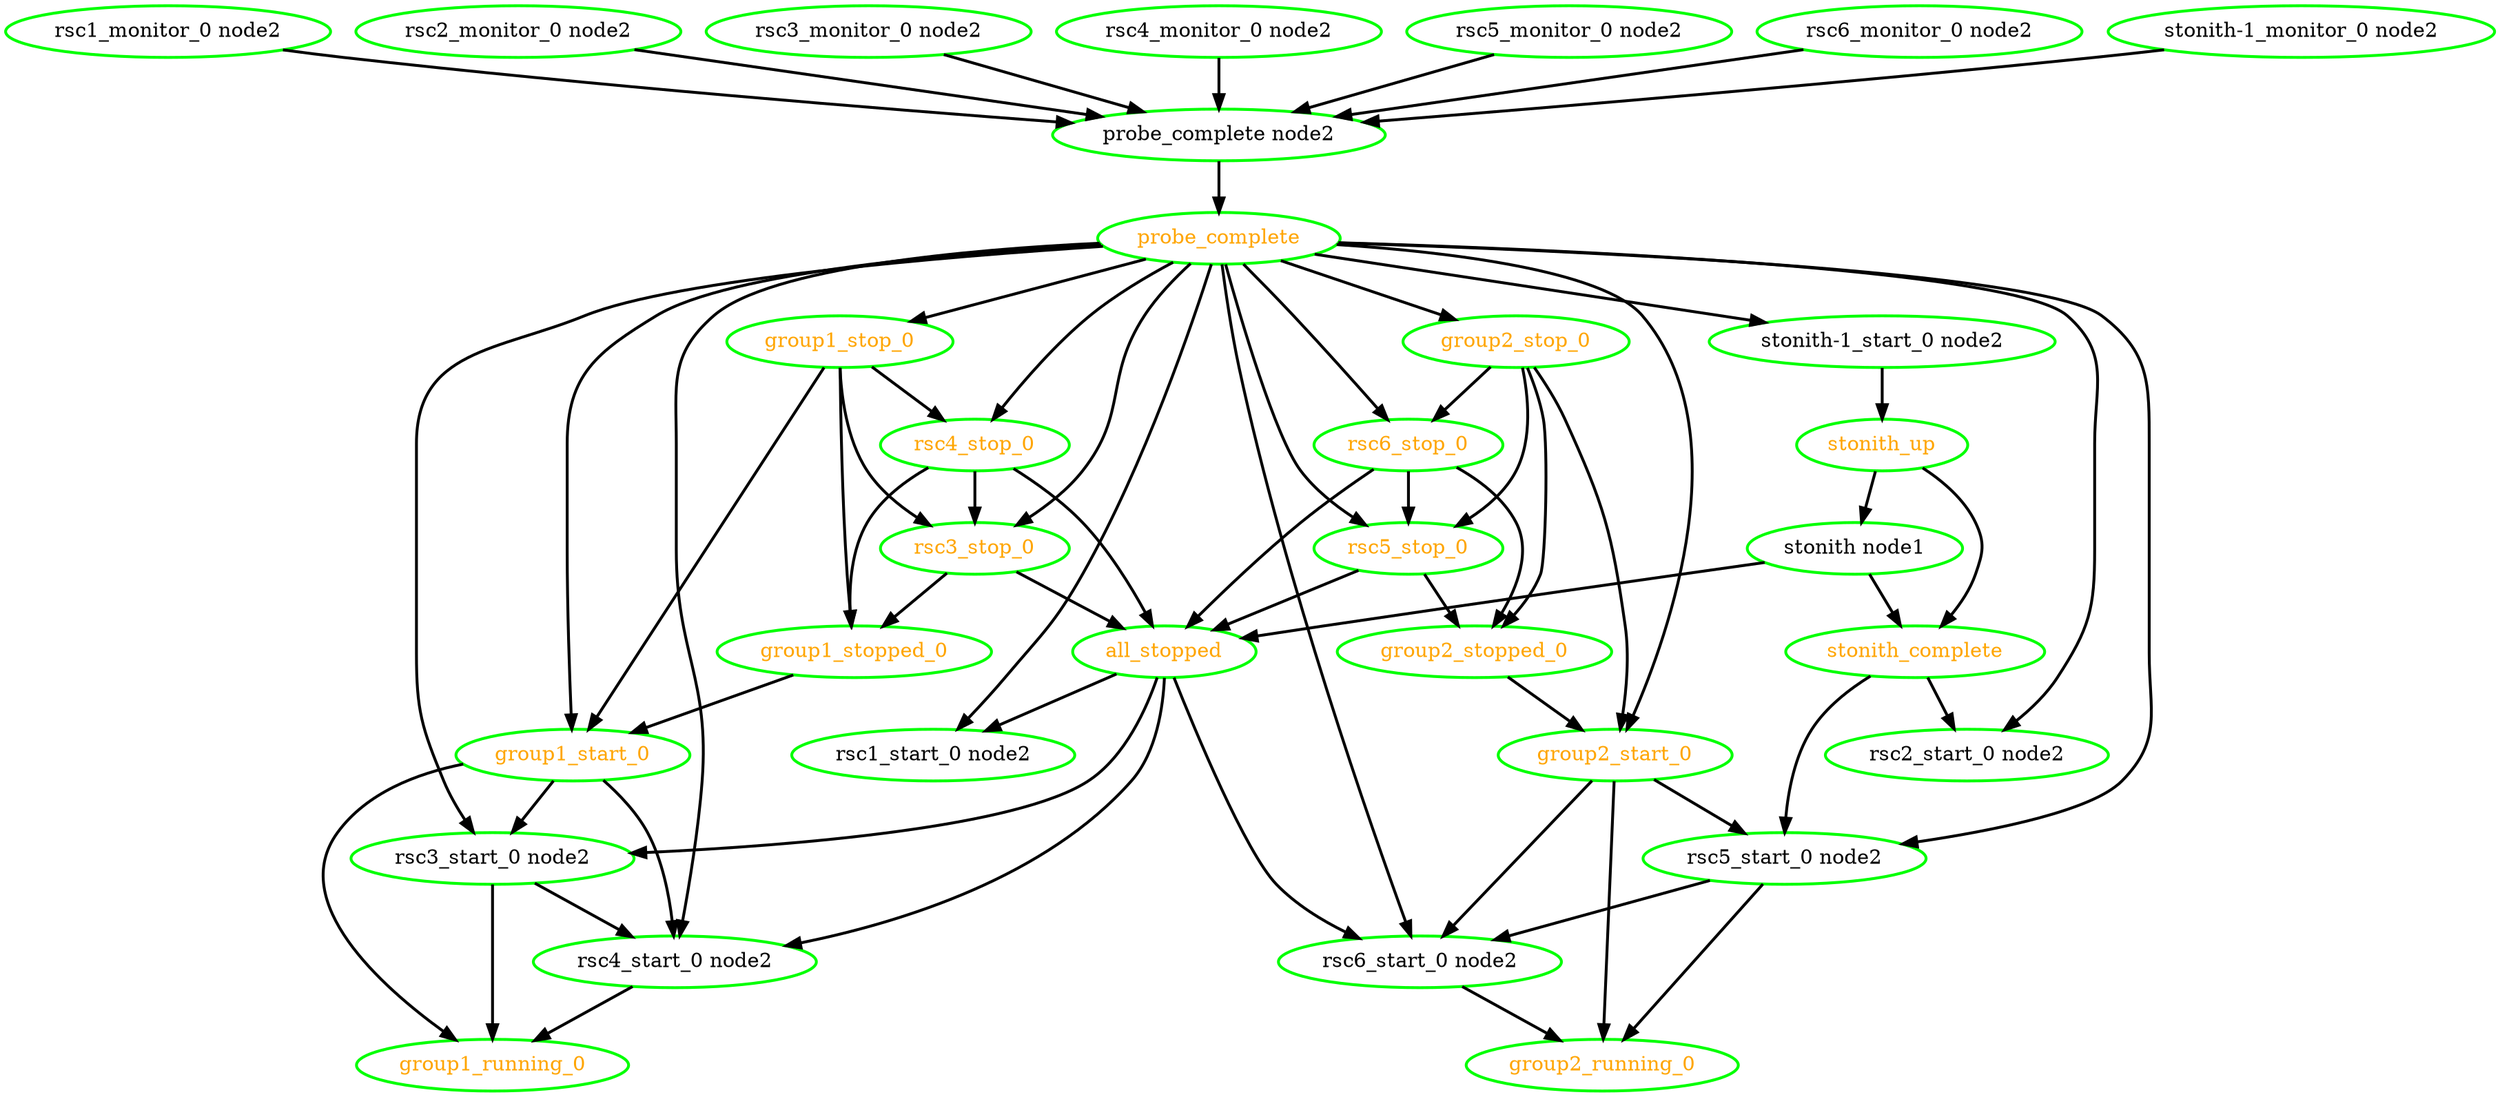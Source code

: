  digraph "g" {
"all_stopped" -> "rsc1_start_0 node2" [ style = bold]
"all_stopped" -> "rsc3_start_0 node2" [ style = bold]
"all_stopped" -> "rsc4_start_0 node2" [ style = bold]
"all_stopped" -> "rsc6_start_0 node2" [ style = bold]
"all_stopped" [ style=bold color="green" fontcolor="orange"  ]
"group1_running_0" [ style=bold color="green" fontcolor="orange" ]
"group1_start_0" -> "group1_running_0" [ style = bold]
"group1_start_0" -> "rsc3_start_0 node2" [ style = bold]
"group1_start_0" -> "rsc4_start_0 node2" [ style = bold]
"group1_start_0" [ style=bold color="green" fontcolor="orange" ]
"group1_stop_0" -> "group1_start_0" [ style = bold]
"group1_stop_0" -> "group1_stopped_0" [ style = bold]
"group1_stop_0" -> "rsc3_stop_0" [ style = bold]
"group1_stop_0" -> "rsc4_stop_0" [ style = bold]
"group1_stop_0" [ style=bold color="green" fontcolor="orange"  ]
"group1_stopped_0" -> "group1_start_0" [ style = bold]
"group1_stopped_0" [ style=bold color="green" fontcolor="orange"  ]
"group2_running_0" [ style=bold color="green" fontcolor="orange" ]
"group2_start_0" -> "group2_running_0" [ style = bold]
"group2_start_0" -> "rsc5_start_0 node2" [ style = bold]
"group2_start_0" -> "rsc6_start_0 node2" [ style = bold]
"group2_start_0" [ style=bold color="green" fontcolor="orange" ]
"group2_stop_0" -> "group2_start_0" [ style = bold]
"group2_stop_0" -> "group2_stopped_0" [ style = bold]
"group2_stop_0" -> "rsc5_stop_0" [ style = bold]
"group2_stop_0" -> "rsc6_stop_0" [ style = bold]
"group2_stop_0" [ style=bold color="green" fontcolor="orange"  ]
"group2_stopped_0" -> "group2_start_0" [ style = bold]
"group2_stopped_0" [ style=bold color="green" fontcolor="orange"  ]
"probe_complete node2" -> "probe_complete" [ style = bold]
"probe_complete node2" [ style=bold color="green" fontcolor="black" ]
"probe_complete" -> "group1_start_0" [ style = bold]
"probe_complete" -> "group1_stop_0" [ style = bold]
"probe_complete" -> "group2_start_0" [ style = bold]
"probe_complete" -> "group2_stop_0" [ style = bold]
"probe_complete" -> "rsc1_start_0 node2" [ style = bold]
"probe_complete" -> "rsc2_start_0 node2" [ style = bold]
"probe_complete" -> "rsc3_start_0 node2" [ style = bold]
"probe_complete" -> "rsc3_stop_0" [ style = bold]
"probe_complete" -> "rsc4_start_0 node2" [ style = bold]
"probe_complete" -> "rsc4_stop_0" [ style = bold]
"probe_complete" -> "rsc5_start_0 node2" [ style = bold]
"probe_complete" -> "rsc5_stop_0" [ style = bold]
"probe_complete" -> "rsc6_start_0 node2" [ style = bold]
"probe_complete" -> "rsc6_stop_0" [ style = bold]
"probe_complete" -> "stonith-1_start_0 node2" [ style = bold]
"probe_complete" [ style=bold color="green" fontcolor="orange" ]
"rsc1_monitor_0 node2" -> "probe_complete node2" [ style = bold]
"rsc1_monitor_0 node2" [ style=bold color="green" fontcolor="black" ]
"rsc1_start_0 node2" [ style=bold color="green" fontcolor="black" ]
"rsc2_monitor_0 node2" -> "probe_complete node2" [ style = bold]
"rsc2_monitor_0 node2" [ style=bold color="green" fontcolor="black" ]
"rsc2_start_0 node2" [ style=bold color="green" fontcolor="black" ]
"rsc3_monitor_0 node2" -> "probe_complete node2" [ style = bold]
"rsc3_monitor_0 node2" [ style=bold color="green" fontcolor="black" ]
"rsc3_start_0 node2" -> "group1_running_0" [ style = bold]
"rsc3_start_0 node2" -> "rsc4_start_0 node2" [ style = bold]
"rsc3_start_0 node2" [ style=bold color="green" fontcolor="black" ]
"rsc3_stop_0" -> "all_stopped" [ style = bold]
"rsc3_stop_0" -> "group1_stopped_0" [ style = bold]
"rsc3_stop_0" [ style=bold color="green" fontcolor="orange"  ]
"rsc4_monitor_0 node2" -> "probe_complete node2" [ style = bold]
"rsc4_monitor_0 node2" [ style=bold color="green" fontcolor="black" ]
"rsc4_start_0 node2" -> "group1_running_0" [ style = bold]
"rsc4_start_0 node2" [ style=bold color="green" fontcolor="black" ]
"rsc4_stop_0" -> "all_stopped" [ style = bold]
"rsc4_stop_0" -> "group1_stopped_0" [ style = bold]
"rsc4_stop_0" -> "rsc3_stop_0" [ style = bold]
"rsc4_stop_0" [ style=bold color="green" fontcolor="orange"  ]
"rsc5_monitor_0 node2" -> "probe_complete node2" [ style = bold]
"rsc5_monitor_0 node2" [ style=bold color="green" fontcolor="black" ]
"rsc5_start_0 node2" -> "group2_running_0" [ style = bold]
"rsc5_start_0 node2" -> "rsc6_start_0 node2" [ style = bold]
"rsc5_start_0 node2" [ style=bold color="green" fontcolor="black" ]
"rsc5_stop_0" -> "all_stopped" [ style = bold]
"rsc5_stop_0" -> "group2_stopped_0" [ style = bold]
"rsc5_stop_0" [ style=bold color="green" fontcolor="orange"  ]
"rsc6_monitor_0 node2" -> "probe_complete node2" [ style = bold]
"rsc6_monitor_0 node2" [ style=bold color="green" fontcolor="black" ]
"rsc6_start_0 node2" -> "group2_running_0" [ style = bold]
"rsc6_start_0 node2" [ style=bold color="green" fontcolor="black" ]
"rsc6_stop_0" -> "all_stopped" [ style = bold]
"rsc6_stop_0" -> "group2_stopped_0" [ style = bold]
"rsc6_stop_0" -> "rsc5_stop_0" [ style = bold]
"rsc6_stop_0" [ style=bold color="green" fontcolor="orange"  ]
"stonith node1" -> "all_stopped" [ style = bold]
"stonith node1" -> "stonith_complete" [ style = bold]
"stonith node1" [ style=bold color="green" fontcolor="black" ]
"stonith-1_monitor_0 node2" -> "probe_complete node2" [ style = bold]
"stonith-1_monitor_0 node2" [ style=bold color="green" fontcolor="black"  ]
"stonith-1_start_0 node2" -> "stonith_up" [ style = bold]
"stonith-1_start_0 node2" [ style=bold color="green" fontcolor="black"  ]
"stonith_complete" -> "rsc2_start_0 node2" [ style = bold]
"stonith_complete" -> "rsc5_start_0 node2" [ style = bold]
"stonith_complete" [ style=bold color="green" fontcolor="orange"  ]
"stonith_up" -> "stonith node1" [ style = bold]
"stonith_up" -> "stonith_complete" [ style = bold]
"stonith_up" [ style=bold color="green" fontcolor="orange"  ]
}
